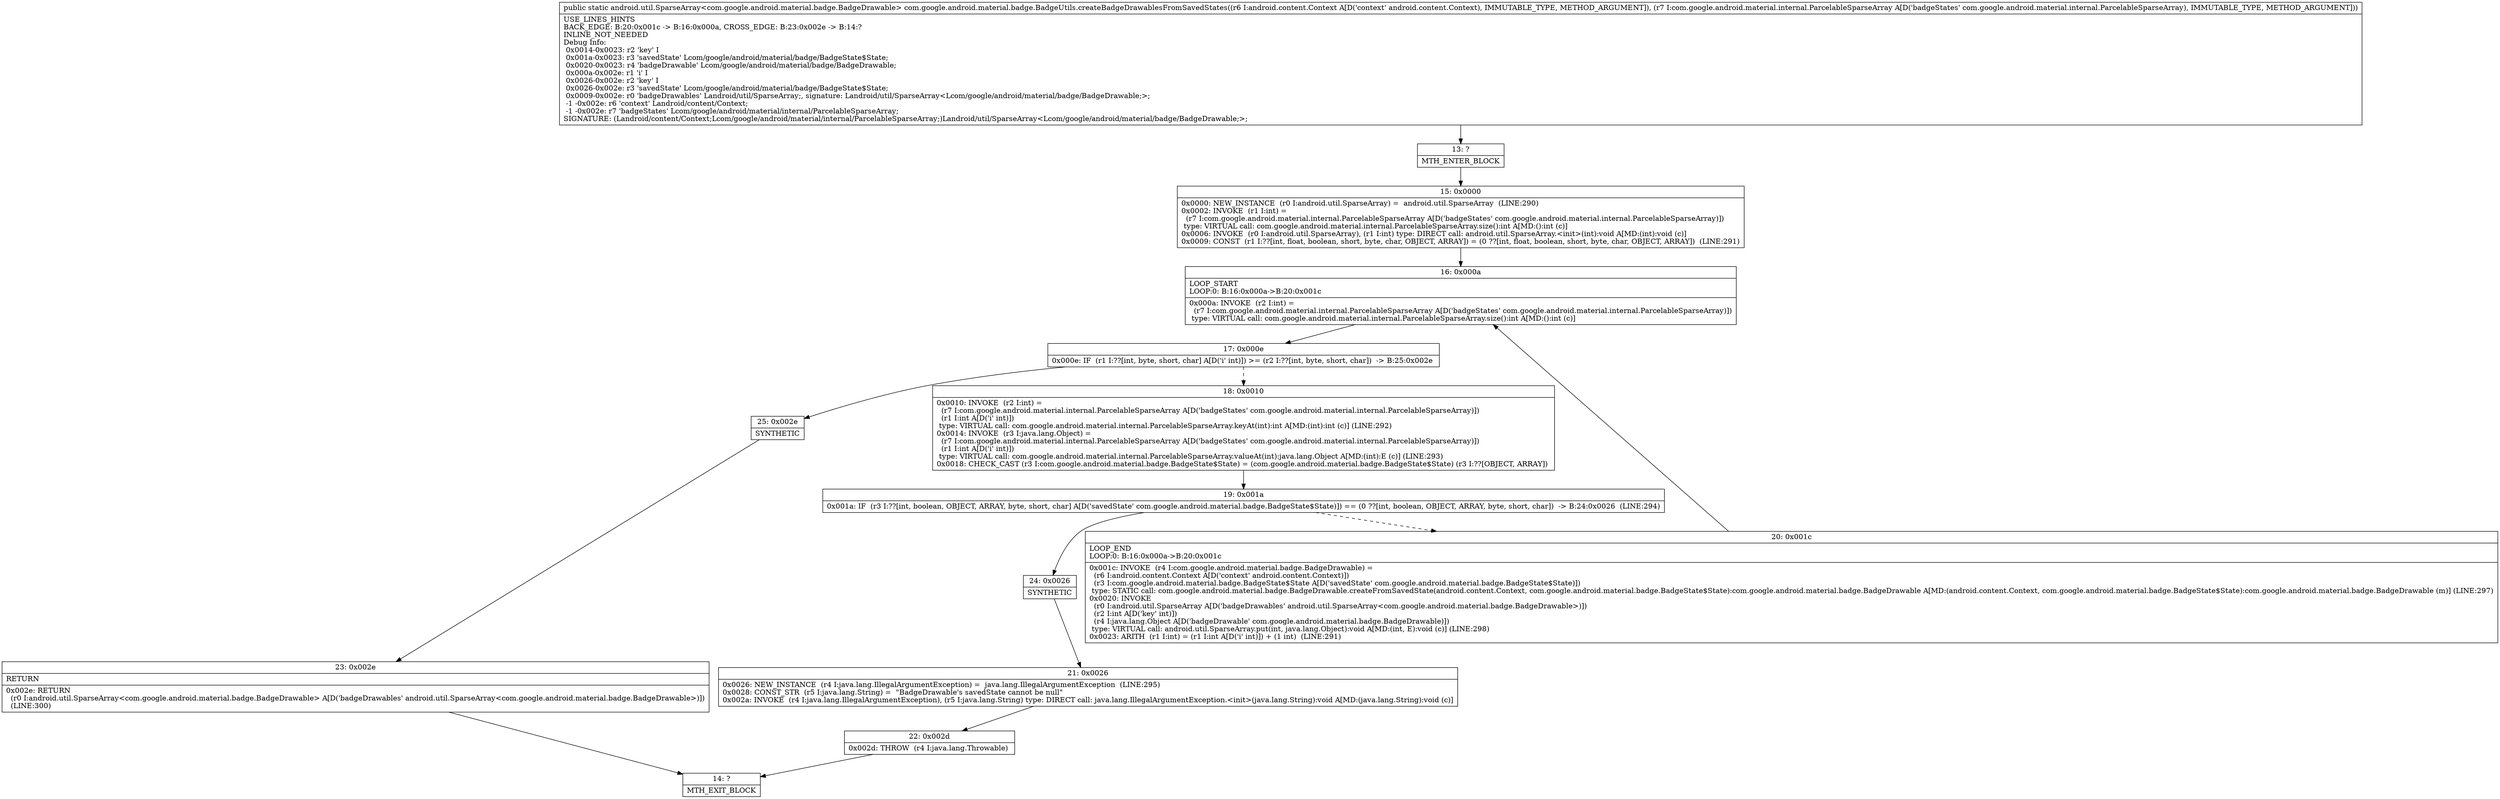 digraph "CFG forcom.google.android.material.badge.BadgeUtils.createBadgeDrawablesFromSavedStates(Landroid\/content\/Context;Lcom\/google\/android\/material\/internal\/ParcelableSparseArray;)Landroid\/util\/SparseArray;" {
Node_13 [shape=record,label="{13\:\ ?|MTH_ENTER_BLOCK\l}"];
Node_15 [shape=record,label="{15\:\ 0x0000|0x0000: NEW_INSTANCE  (r0 I:android.util.SparseArray) =  android.util.SparseArray  (LINE:290)\l0x0002: INVOKE  (r1 I:int) = \l  (r7 I:com.google.android.material.internal.ParcelableSparseArray A[D('badgeStates' com.google.android.material.internal.ParcelableSparseArray)])\l type: VIRTUAL call: com.google.android.material.internal.ParcelableSparseArray.size():int A[MD:():int (c)]\l0x0006: INVOKE  (r0 I:android.util.SparseArray), (r1 I:int) type: DIRECT call: android.util.SparseArray.\<init\>(int):void A[MD:(int):void (c)]\l0x0009: CONST  (r1 I:??[int, float, boolean, short, byte, char, OBJECT, ARRAY]) = (0 ??[int, float, boolean, short, byte, char, OBJECT, ARRAY])  (LINE:291)\l}"];
Node_16 [shape=record,label="{16\:\ 0x000a|LOOP_START\lLOOP:0: B:16:0x000a\-\>B:20:0x001c\l|0x000a: INVOKE  (r2 I:int) = \l  (r7 I:com.google.android.material.internal.ParcelableSparseArray A[D('badgeStates' com.google.android.material.internal.ParcelableSparseArray)])\l type: VIRTUAL call: com.google.android.material.internal.ParcelableSparseArray.size():int A[MD:():int (c)]\l}"];
Node_17 [shape=record,label="{17\:\ 0x000e|0x000e: IF  (r1 I:??[int, byte, short, char] A[D('i' int)]) \>= (r2 I:??[int, byte, short, char])  \-\> B:25:0x002e \l}"];
Node_18 [shape=record,label="{18\:\ 0x0010|0x0010: INVOKE  (r2 I:int) = \l  (r7 I:com.google.android.material.internal.ParcelableSparseArray A[D('badgeStates' com.google.android.material.internal.ParcelableSparseArray)])\l  (r1 I:int A[D('i' int)])\l type: VIRTUAL call: com.google.android.material.internal.ParcelableSparseArray.keyAt(int):int A[MD:(int):int (c)] (LINE:292)\l0x0014: INVOKE  (r3 I:java.lang.Object) = \l  (r7 I:com.google.android.material.internal.ParcelableSparseArray A[D('badgeStates' com.google.android.material.internal.ParcelableSparseArray)])\l  (r1 I:int A[D('i' int)])\l type: VIRTUAL call: com.google.android.material.internal.ParcelableSparseArray.valueAt(int):java.lang.Object A[MD:(int):E (c)] (LINE:293)\l0x0018: CHECK_CAST (r3 I:com.google.android.material.badge.BadgeState$State) = (com.google.android.material.badge.BadgeState$State) (r3 I:??[OBJECT, ARRAY]) \l}"];
Node_19 [shape=record,label="{19\:\ 0x001a|0x001a: IF  (r3 I:??[int, boolean, OBJECT, ARRAY, byte, short, char] A[D('savedState' com.google.android.material.badge.BadgeState$State)]) == (0 ??[int, boolean, OBJECT, ARRAY, byte, short, char])  \-\> B:24:0x0026  (LINE:294)\l}"];
Node_20 [shape=record,label="{20\:\ 0x001c|LOOP_END\lLOOP:0: B:16:0x000a\-\>B:20:0x001c\l|0x001c: INVOKE  (r4 I:com.google.android.material.badge.BadgeDrawable) = \l  (r6 I:android.content.Context A[D('context' android.content.Context)])\l  (r3 I:com.google.android.material.badge.BadgeState$State A[D('savedState' com.google.android.material.badge.BadgeState$State)])\l type: STATIC call: com.google.android.material.badge.BadgeDrawable.createFromSavedState(android.content.Context, com.google.android.material.badge.BadgeState$State):com.google.android.material.badge.BadgeDrawable A[MD:(android.content.Context, com.google.android.material.badge.BadgeState$State):com.google.android.material.badge.BadgeDrawable (m)] (LINE:297)\l0x0020: INVOKE  \l  (r0 I:android.util.SparseArray A[D('badgeDrawables' android.util.SparseArray\<com.google.android.material.badge.BadgeDrawable\>)])\l  (r2 I:int A[D('key' int)])\l  (r4 I:java.lang.Object A[D('badgeDrawable' com.google.android.material.badge.BadgeDrawable)])\l type: VIRTUAL call: android.util.SparseArray.put(int, java.lang.Object):void A[MD:(int, E):void (c)] (LINE:298)\l0x0023: ARITH  (r1 I:int) = (r1 I:int A[D('i' int)]) + (1 int)  (LINE:291)\l}"];
Node_24 [shape=record,label="{24\:\ 0x0026|SYNTHETIC\l}"];
Node_21 [shape=record,label="{21\:\ 0x0026|0x0026: NEW_INSTANCE  (r4 I:java.lang.IllegalArgumentException) =  java.lang.IllegalArgumentException  (LINE:295)\l0x0028: CONST_STR  (r5 I:java.lang.String) =  \"BadgeDrawable's savedState cannot be null\" \l0x002a: INVOKE  (r4 I:java.lang.IllegalArgumentException), (r5 I:java.lang.String) type: DIRECT call: java.lang.IllegalArgumentException.\<init\>(java.lang.String):void A[MD:(java.lang.String):void (c)]\l}"];
Node_22 [shape=record,label="{22\:\ 0x002d|0x002d: THROW  (r4 I:java.lang.Throwable) \l}"];
Node_14 [shape=record,label="{14\:\ ?|MTH_EXIT_BLOCK\l}"];
Node_25 [shape=record,label="{25\:\ 0x002e|SYNTHETIC\l}"];
Node_23 [shape=record,label="{23\:\ 0x002e|RETURN\l|0x002e: RETURN  \l  (r0 I:android.util.SparseArray\<com.google.android.material.badge.BadgeDrawable\> A[D('badgeDrawables' android.util.SparseArray\<com.google.android.material.badge.BadgeDrawable\>)])\l  (LINE:300)\l}"];
MethodNode[shape=record,label="{public static android.util.SparseArray\<com.google.android.material.badge.BadgeDrawable\> com.google.android.material.badge.BadgeUtils.createBadgeDrawablesFromSavedStates((r6 I:android.content.Context A[D('context' android.content.Context), IMMUTABLE_TYPE, METHOD_ARGUMENT]), (r7 I:com.google.android.material.internal.ParcelableSparseArray A[D('badgeStates' com.google.android.material.internal.ParcelableSparseArray), IMMUTABLE_TYPE, METHOD_ARGUMENT]))  | USE_LINES_HINTS\lBACK_EDGE: B:20:0x001c \-\> B:16:0x000a, CROSS_EDGE: B:23:0x002e \-\> B:14:?\lINLINE_NOT_NEEDED\lDebug Info:\l  0x0014\-0x0023: r2 'key' I\l  0x001a\-0x0023: r3 'savedState' Lcom\/google\/android\/material\/badge\/BadgeState$State;\l  0x0020\-0x0023: r4 'badgeDrawable' Lcom\/google\/android\/material\/badge\/BadgeDrawable;\l  0x000a\-0x002e: r1 'i' I\l  0x0026\-0x002e: r2 'key' I\l  0x0026\-0x002e: r3 'savedState' Lcom\/google\/android\/material\/badge\/BadgeState$State;\l  0x0009\-0x002e: r0 'badgeDrawables' Landroid\/util\/SparseArray;, signature: Landroid\/util\/SparseArray\<Lcom\/google\/android\/material\/badge\/BadgeDrawable;\>;\l  \-1 \-0x002e: r6 'context' Landroid\/content\/Context;\l  \-1 \-0x002e: r7 'badgeStates' Lcom\/google\/android\/material\/internal\/ParcelableSparseArray;\lSIGNATURE: (Landroid\/content\/Context;Lcom\/google\/android\/material\/internal\/ParcelableSparseArray;)Landroid\/util\/SparseArray\<Lcom\/google\/android\/material\/badge\/BadgeDrawable;\>;\l}"];
MethodNode -> Node_13;Node_13 -> Node_15;
Node_15 -> Node_16;
Node_16 -> Node_17;
Node_17 -> Node_18[style=dashed];
Node_17 -> Node_25;
Node_18 -> Node_19;
Node_19 -> Node_20[style=dashed];
Node_19 -> Node_24;
Node_20 -> Node_16;
Node_24 -> Node_21;
Node_21 -> Node_22;
Node_22 -> Node_14;
Node_25 -> Node_23;
Node_23 -> Node_14;
}

